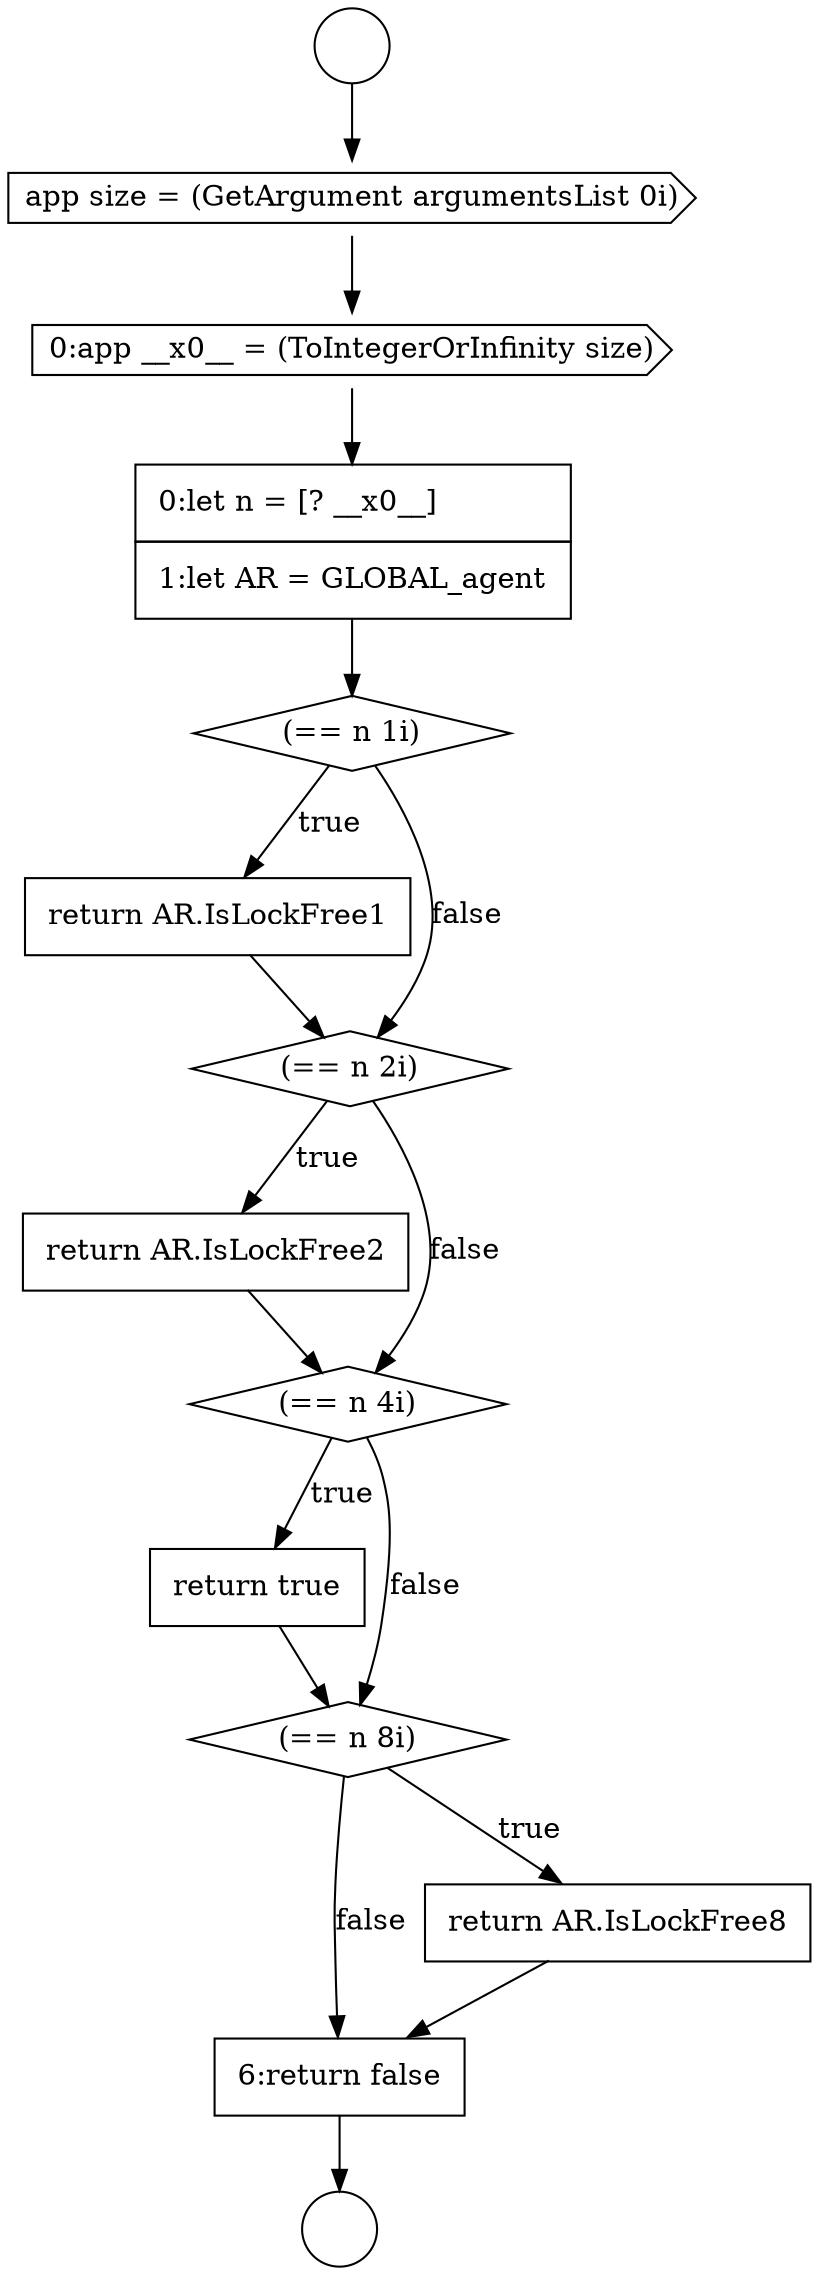 digraph {
  node18328 [shape=none, margin=0, label=<<font color="black">
    <table border="0" cellborder="1" cellspacing="0" cellpadding="10">
      <tr><td align="left">return true</td></tr>
    </table>
  </font>> color="black" fillcolor="white" style=filled]
  node18321 [shape=cds, label=<<font color="black">0:app __x0__ = (ToIntegerOrInfinity size)</font>> color="black" fillcolor="white" style=filled]
  node18320 [shape=cds, label=<<font color="black">app size = (GetArgument argumentsList 0i)</font>> color="black" fillcolor="white" style=filled]
  node18324 [shape=none, margin=0, label=<<font color="black">
    <table border="0" cellborder="1" cellspacing="0" cellpadding="10">
      <tr><td align="left">return AR.IsLockFree1</td></tr>
    </table>
  </font>> color="black" fillcolor="white" style=filled]
  node18329 [shape=diamond, label=<<font color="black">(== n 8i)</font>> color="black" fillcolor="white" style=filled]
  node18325 [shape=diamond, label=<<font color="black">(== n 2i)</font>> color="black" fillcolor="white" style=filled]
  node18319 [shape=circle label=" " color="black" fillcolor="white" style=filled]
  node18331 [shape=none, margin=0, label=<<font color="black">
    <table border="0" cellborder="1" cellspacing="0" cellpadding="10">
      <tr><td align="left">6:return false</td></tr>
    </table>
  </font>> color="black" fillcolor="white" style=filled]
  node18326 [shape=none, margin=0, label=<<font color="black">
    <table border="0" cellborder="1" cellspacing="0" cellpadding="10">
      <tr><td align="left">return AR.IsLockFree2</td></tr>
    </table>
  </font>> color="black" fillcolor="white" style=filled]
  node18322 [shape=none, margin=0, label=<<font color="black">
    <table border="0" cellborder="1" cellspacing="0" cellpadding="10">
      <tr><td align="left">0:let n = [? __x0__]</td></tr>
      <tr><td align="left">1:let AR = GLOBAL_agent</td></tr>
    </table>
  </font>> color="black" fillcolor="white" style=filled]
  node18318 [shape=circle label=" " color="black" fillcolor="white" style=filled]
  node18323 [shape=diamond, label=<<font color="black">(== n 1i)</font>> color="black" fillcolor="white" style=filled]
  node18330 [shape=none, margin=0, label=<<font color="black">
    <table border="0" cellborder="1" cellspacing="0" cellpadding="10">
      <tr><td align="left">return AR.IsLockFree8</td></tr>
    </table>
  </font>> color="black" fillcolor="white" style=filled]
  node18327 [shape=diamond, label=<<font color="black">(== n 4i)</font>> color="black" fillcolor="white" style=filled]
  node18330 -> node18331 [ color="black"]
  node18326 -> node18327 [ color="black"]
  node18327 -> node18328 [label=<<font color="black">true</font>> color="black"]
  node18327 -> node18329 [label=<<font color="black">false</font>> color="black"]
  node18318 -> node18320 [ color="black"]
  node18323 -> node18324 [label=<<font color="black">true</font>> color="black"]
  node18323 -> node18325 [label=<<font color="black">false</font>> color="black"]
  node18329 -> node18330 [label=<<font color="black">true</font>> color="black"]
  node18329 -> node18331 [label=<<font color="black">false</font>> color="black"]
  node18322 -> node18323 [ color="black"]
  node18320 -> node18321 [ color="black"]
  node18325 -> node18326 [label=<<font color="black">true</font>> color="black"]
  node18325 -> node18327 [label=<<font color="black">false</font>> color="black"]
  node18331 -> node18319 [ color="black"]
  node18324 -> node18325 [ color="black"]
  node18321 -> node18322 [ color="black"]
  node18328 -> node18329 [ color="black"]
}

